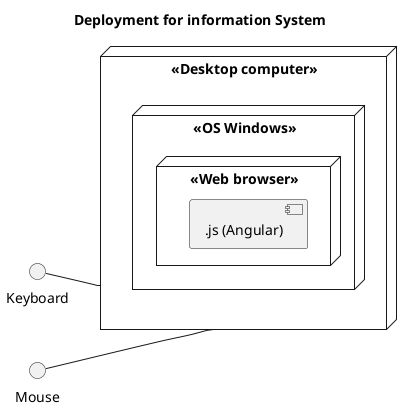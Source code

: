 @startuml
title Deployment for information System
left to right direction
node "<<Desktop computer>>" as dk {
  node "<<OS Windows>>" {
    node "<<Web browser>>" {
      component [.js (Angular)]
    }
  }
}
interface Keyboard
interface Mouse
Keyboard -- dk
Mouse -- dk
@enduml
